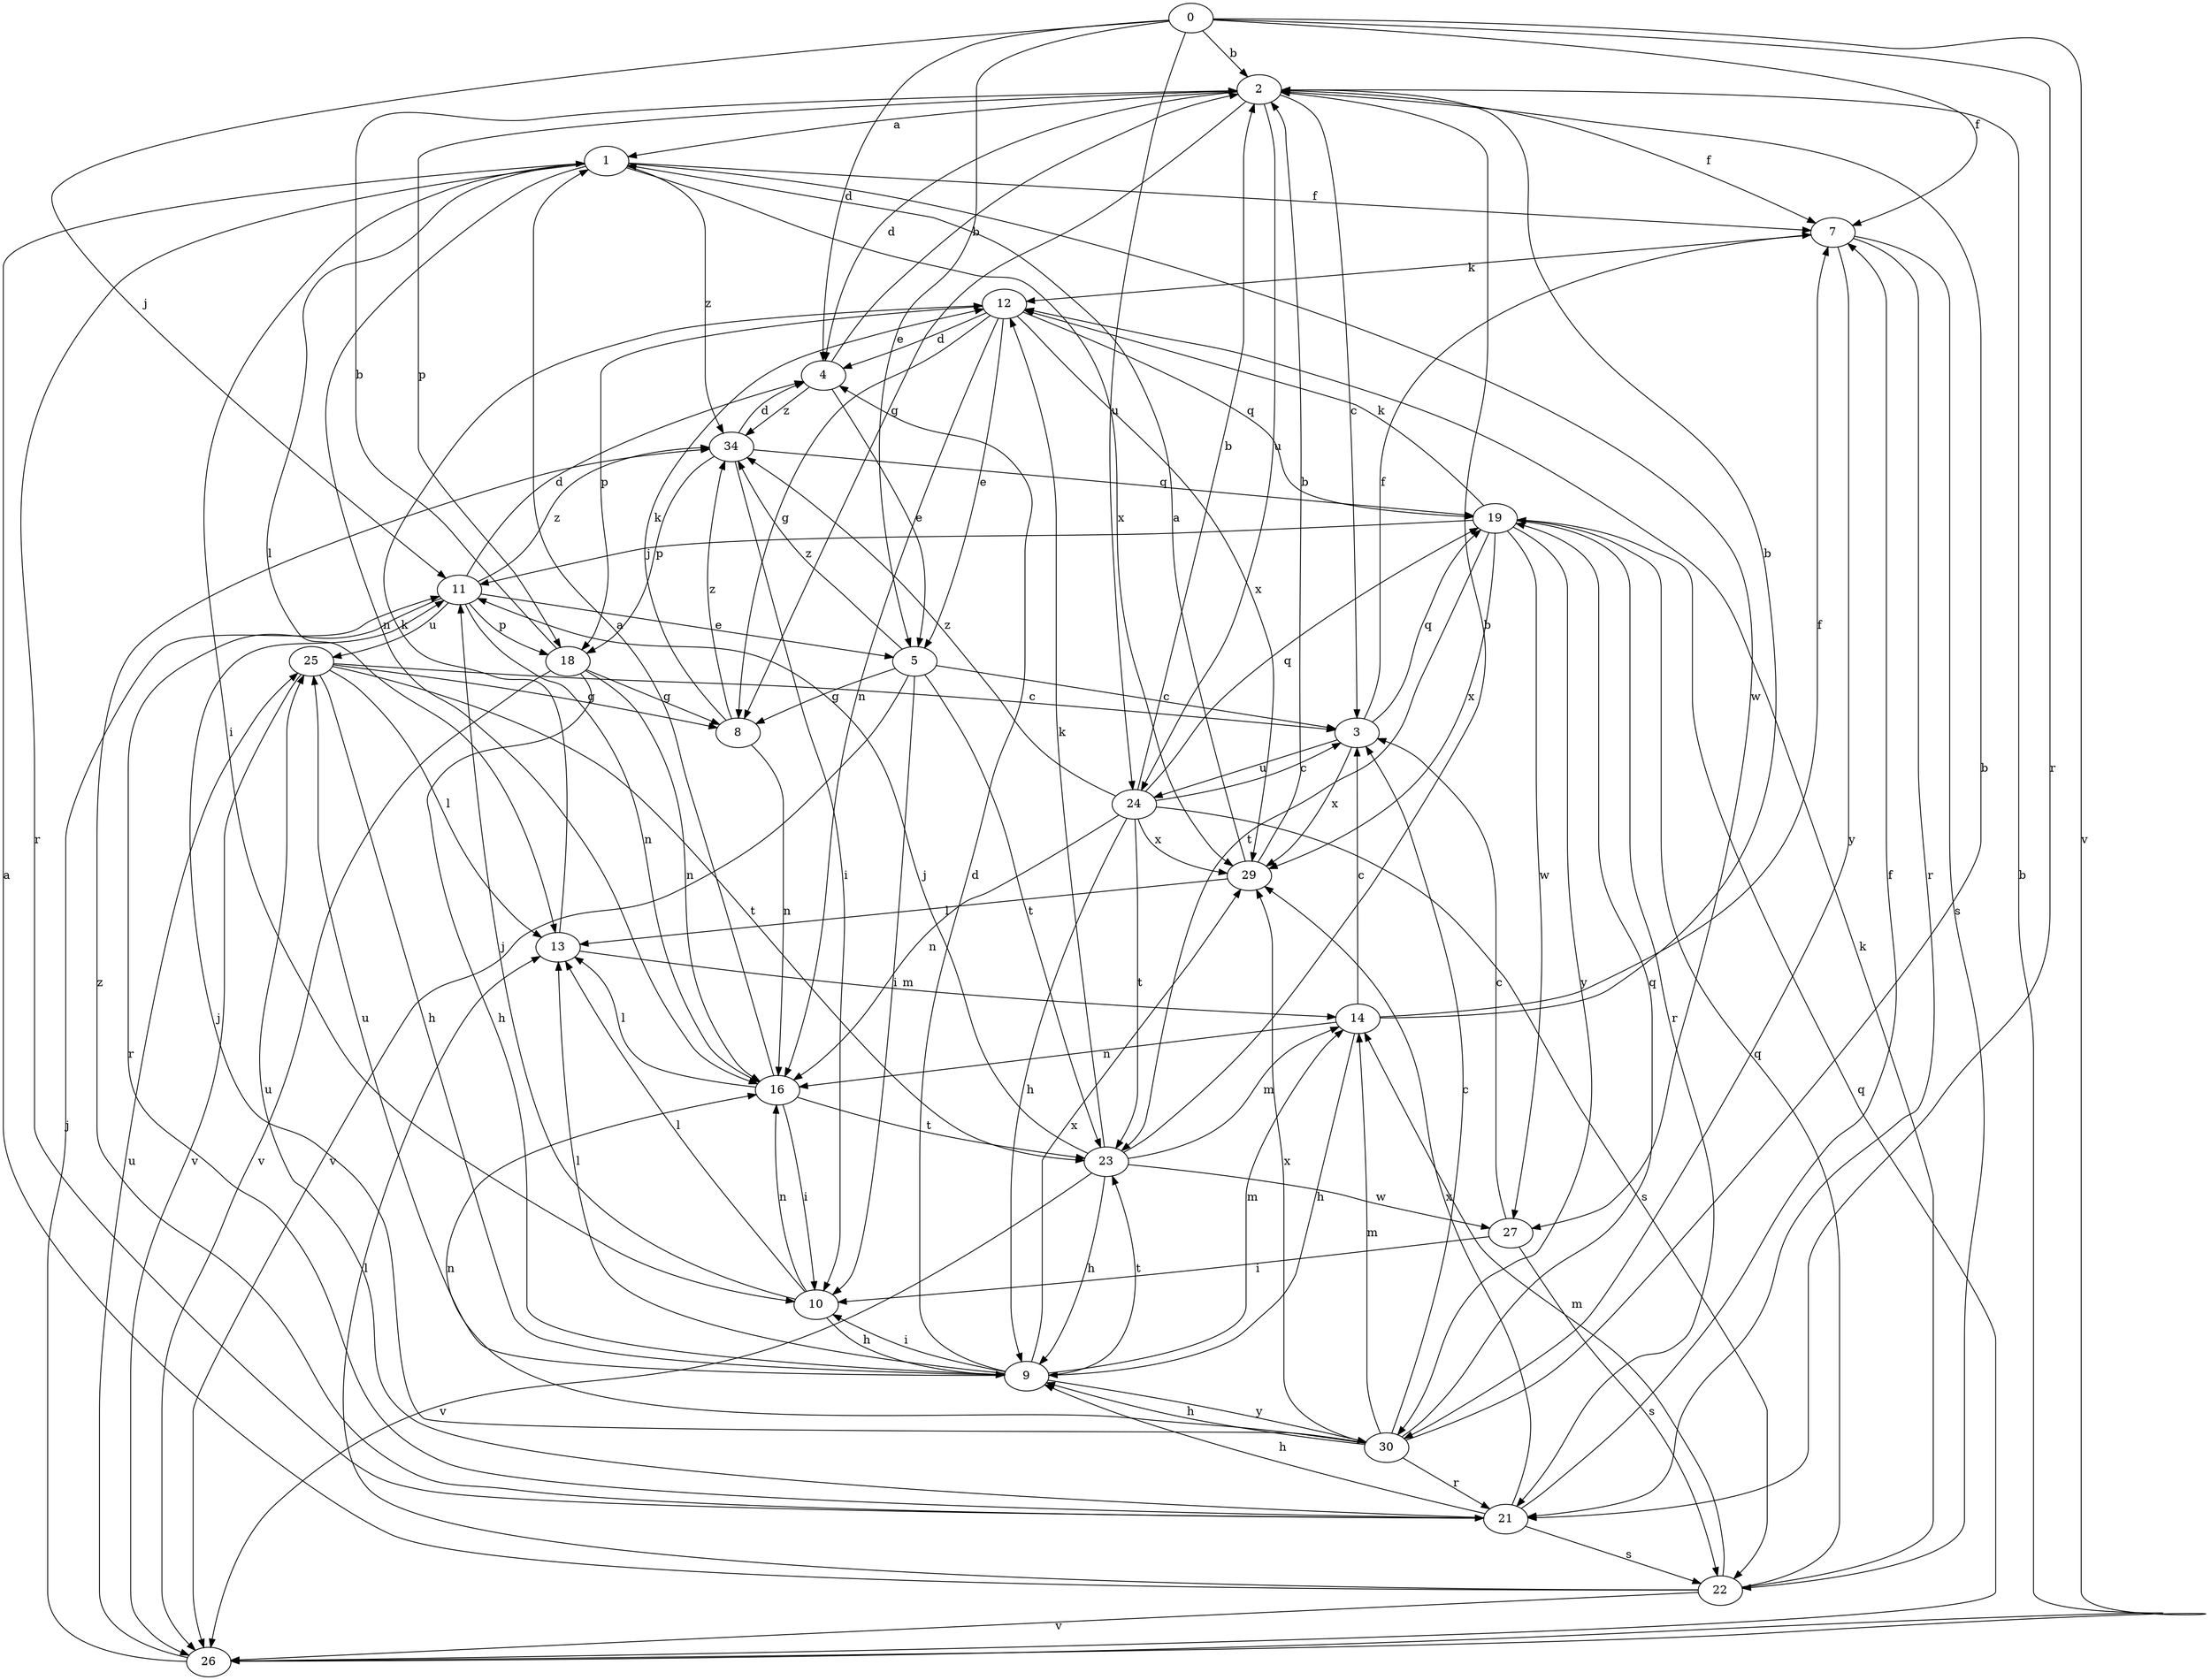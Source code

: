 strict digraph  {
0;
1;
2;
3;
4;
5;
7;
8;
9;
10;
11;
12;
13;
14;
16;
18;
19;
21;
22;
23;
24;
25;
26;
27;
29;
30;
34;
0 -> 2  [label=b];
0 -> 4  [label=d];
0 -> 5  [label=e];
0 -> 7  [label=f];
0 -> 11  [label=j];
0 -> 21  [label=r];
0 -> 24  [label=u];
0 -> 26  [label=v];
1 -> 7  [label=f];
1 -> 10  [label=i];
1 -> 13  [label=l];
1 -> 16  [label=n];
1 -> 21  [label=r];
1 -> 27  [label=w];
1 -> 29  [label=x];
1 -> 34  [label=z];
2 -> 1  [label=a];
2 -> 3  [label=c];
2 -> 4  [label=d];
2 -> 7  [label=f];
2 -> 8  [label=g];
2 -> 18  [label=p];
2 -> 24  [label=u];
3 -> 7  [label=f];
3 -> 19  [label=q];
3 -> 24  [label=u];
3 -> 29  [label=x];
4 -> 2  [label=b];
4 -> 5  [label=e];
4 -> 34  [label=z];
5 -> 3  [label=c];
5 -> 8  [label=g];
5 -> 10  [label=i];
5 -> 23  [label=t];
5 -> 26  [label=v];
5 -> 34  [label=z];
7 -> 12  [label=k];
7 -> 21  [label=r];
7 -> 22  [label=s];
7 -> 30  [label=y];
8 -> 12  [label=k];
8 -> 16  [label=n];
8 -> 34  [label=z];
9 -> 4  [label=d];
9 -> 10  [label=i];
9 -> 13  [label=l];
9 -> 14  [label=m];
9 -> 23  [label=t];
9 -> 25  [label=u];
9 -> 29  [label=x];
9 -> 30  [label=y];
10 -> 9  [label=h];
10 -> 11  [label=j];
10 -> 13  [label=l];
10 -> 16  [label=n];
11 -> 4  [label=d];
11 -> 5  [label=e];
11 -> 16  [label=n];
11 -> 18  [label=p];
11 -> 21  [label=r];
11 -> 25  [label=u];
11 -> 34  [label=z];
12 -> 4  [label=d];
12 -> 5  [label=e];
12 -> 8  [label=g];
12 -> 16  [label=n];
12 -> 18  [label=p];
12 -> 19  [label=q];
12 -> 29  [label=x];
13 -> 12  [label=k];
13 -> 14  [label=m];
14 -> 2  [label=b];
14 -> 3  [label=c];
14 -> 7  [label=f];
14 -> 9  [label=h];
14 -> 16  [label=n];
16 -> 1  [label=a];
16 -> 10  [label=i];
16 -> 13  [label=l];
16 -> 23  [label=t];
18 -> 2  [label=b];
18 -> 8  [label=g];
18 -> 9  [label=h];
18 -> 16  [label=n];
18 -> 26  [label=v];
19 -> 11  [label=j];
19 -> 12  [label=k];
19 -> 21  [label=r];
19 -> 23  [label=t];
19 -> 27  [label=w];
19 -> 29  [label=x];
19 -> 30  [label=y];
21 -> 7  [label=f];
21 -> 9  [label=h];
21 -> 22  [label=s];
21 -> 25  [label=u];
21 -> 29  [label=x];
21 -> 34  [label=z];
22 -> 1  [label=a];
22 -> 12  [label=k];
22 -> 13  [label=l];
22 -> 14  [label=m];
22 -> 19  [label=q];
22 -> 26  [label=v];
23 -> 2  [label=b];
23 -> 9  [label=h];
23 -> 11  [label=j];
23 -> 12  [label=k];
23 -> 14  [label=m];
23 -> 26  [label=v];
23 -> 27  [label=w];
24 -> 2  [label=b];
24 -> 3  [label=c];
24 -> 9  [label=h];
24 -> 16  [label=n];
24 -> 19  [label=q];
24 -> 22  [label=s];
24 -> 23  [label=t];
24 -> 29  [label=x];
24 -> 34  [label=z];
25 -> 3  [label=c];
25 -> 8  [label=g];
25 -> 9  [label=h];
25 -> 13  [label=l];
25 -> 23  [label=t];
25 -> 26  [label=v];
26 -> 2  [label=b];
26 -> 11  [label=j];
26 -> 19  [label=q];
26 -> 25  [label=u];
27 -> 3  [label=c];
27 -> 10  [label=i];
27 -> 22  [label=s];
29 -> 1  [label=a];
29 -> 2  [label=b];
29 -> 13  [label=l];
30 -> 2  [label=b];
30 -> 3  [label=c];
30 -> 9  [label=h];
30 -> 11  [label=j];
30 -> 14  [label=m];
30 -> 16  [label=n];
30 -> 19  [label=q];
30 -> 21  [label=r];
30 -> 29  [label=x];
34 -> 4  [label=d];
34 -> 10  [label=i];
34 -> 18  [label=p];
34 -> 19  [label=q];
}
